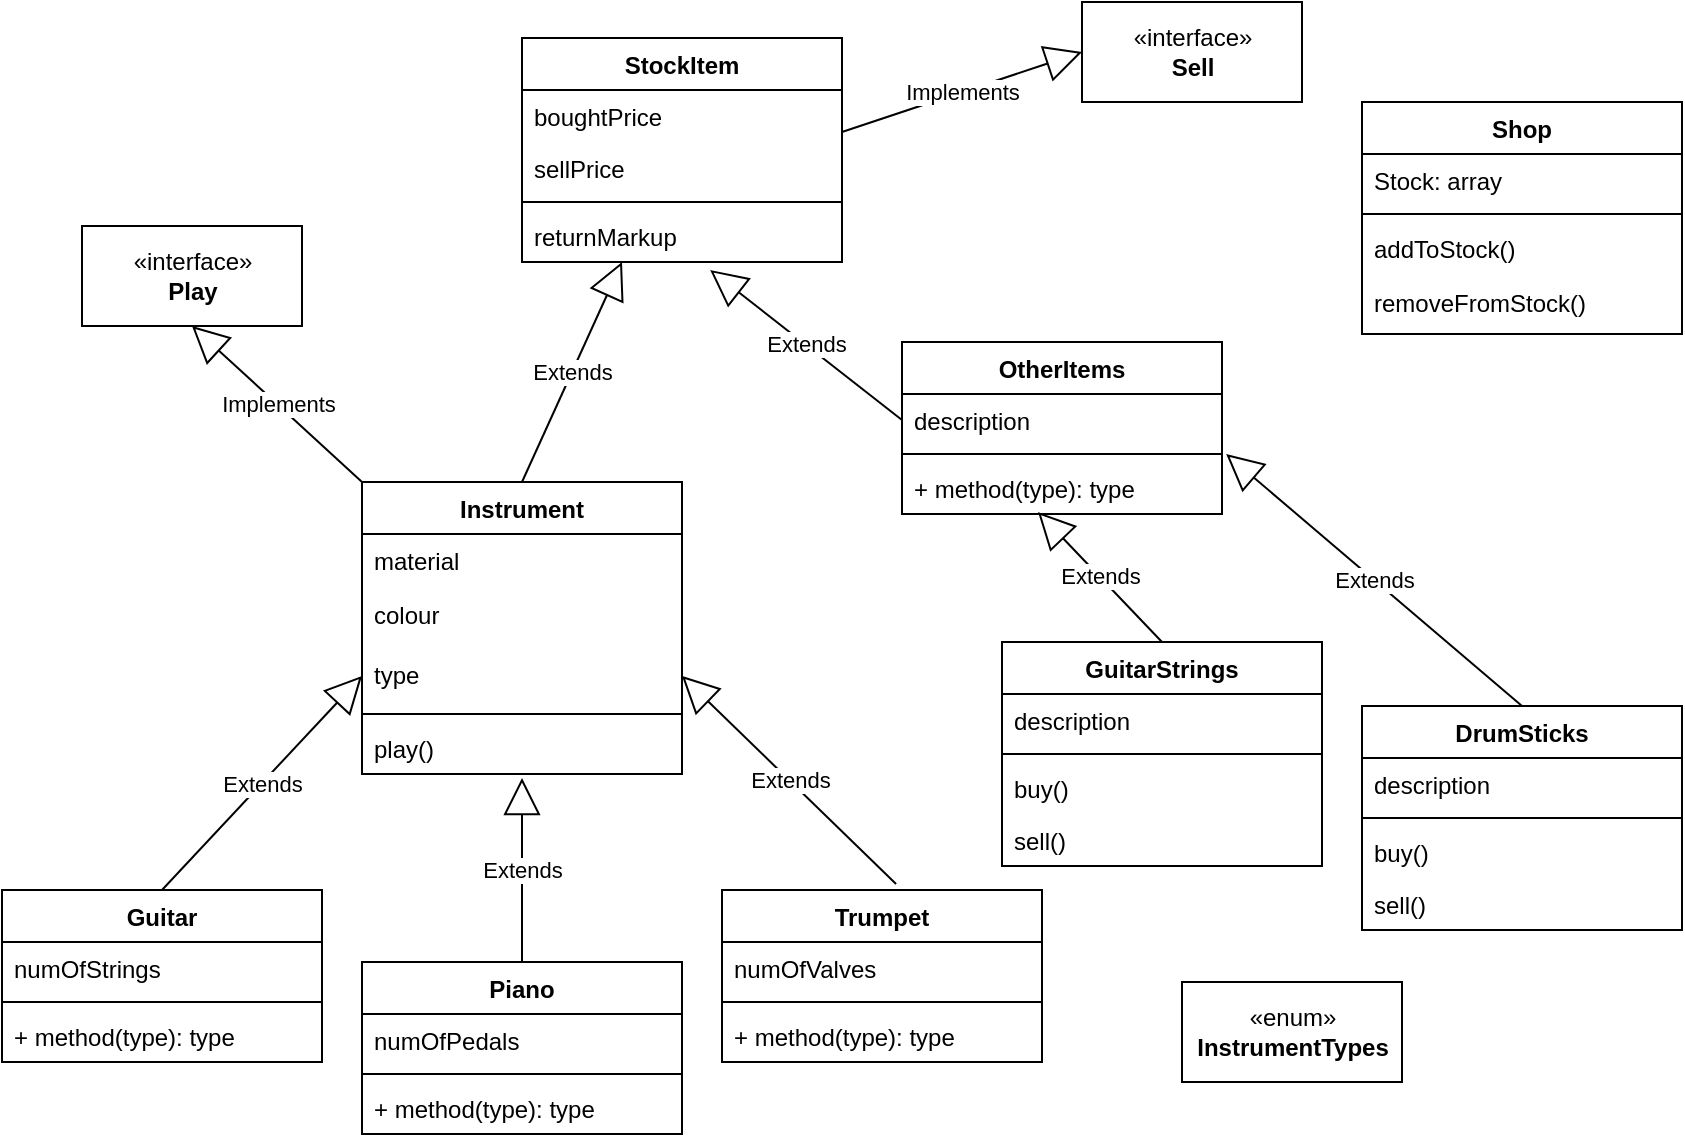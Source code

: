 <mxfile version="20.8.20" type="device"><diagram name="Page-1" id="hKq2u-TyJxjIlQHAIJCl"><mxGraphModel dx="954" dy="591" grid="1" gridSize="10" guides="1" tooltips="1" connect="1" arrows="1" fold="1" page="1" pageScale="1" pageWidth="827" pageHeight="1169" math="0" shadow="0"><root><mxCell id="0"/><mxCell id="1" parent="0"/><mxCell id="vynTbpbM66c-Oi8kTBZr-10" value="Shop" style="swimlane;fontStyle=1;align=center;verticalAlign=top;childLayout=stackLayout;horizontal=1;startSize=26;horizontalStack=0;resizeParent=1;resizeParentMax=0;resizeLast=0;collapsible=1;marginBottom=0;" vertex="1" parent="1"><mxGeometry x="710" y="120" width="160" height="116" as="geometry"/></mxCell><mxCell id="vynTbpbM66c-Oi8kTBZr-11" value="Stock: array" style="text;strokeColor=none;fillColor=none;align=left;verticalAlign=top;spacingLeft=4;spacingRight=4;overflow=hidden;rotatable=0;points=[[0,0.5],[1,0.5]];portConstraint=eastwest;" vertex="1" parent="vynTbpbM66c-Oi8kTBZr-10"><mxGeometry y="26" width="160" height="26" as="geometry"/></mxCell><mxCell id="vynTbpbM66c-Oi8kTBZr-12" value="" style="line;strokeWidth=1;fillColor=none;align=left;verticalAlign=middle;spacingTop=-1;spacingLeft=3;spacingRight=3;rotatable=0;labelPosition=right;points=[];portConstraint=eastwest;strokeColor=inherit;" vertex="1" parent="vynTbpbM66c-Oi8kTBZr-10"><mxGeometry y="52" width="160" height="8" as="geometry"/></mxCell><mxCell id="vynTbpbM66c-Oi8kTBZr-13" value="addToStock()" style="text;strokeColor=none;fillColor=none;align=left;verticalAlign=top;spacingLeft=4;spacingRight=4;overflow=hidden;rotatable=0;points=[[0,0.5],[1,0.5]];portConstraint=eastwest;" vertex="1" parent="vynTbpbM66c-Oi8kTBZr-10"><mxGeometry y="60" width="160" height="26" as="geometry"/></mxCell><mxCell id="vynTbpbM66c-Oi8kTBZr-9" value="removeFromStock()" style="text;strokeColor=none;fillColor=none;align=left;verticalAlign=middle;spacingLeft=4;spacingRight=4;overflow=hidden;points=[[0,0.5],[1,0.5]];portConstraint=eastwest;rotatable=0;whiteSpace=wrap;html=1;" vertex="1" parent="vynTbpbM66c-Oi8kTBZr-10"><mxGeometry y="86" width="160" height="30" as="geometry"/></mxCell><mxCell id="vynTbpbM66c-Oi8kTBZr-14" value="Instrument" style="swimlane;fontStyle=1;align=center;verticalAlign=top;childLayout=stackLayout;horizontal=1;startSize=26;horizontalStack=0;resizeParent=1;resizeParentMax=0;resizeLast=0;collapsible=1;marginBottom=0;" vertex="1" parent="1"><mxGeometry x="210" y="310" width="160" height="146" as="geometry"/></mxCell><mxCell id="vynTbpbM66c-Oi8kTBZr-15" value="material" style="text;strokeColor=none;fillColor=none;align=left;verticalAlign=top;spacingLeft=4;spacingRight=4;overflow=hidden;rotatable=0;points=[[0,0.5],[1,0.5]];portConstraint=eastwest;" vertex="1" parent="vynTbpbM66c-Oi8kTBZr-14"><mxGeometry y="26" width="160" height="26" as="geometry"/></mxCell><mxCell id="vynTbpbM66c-Oi8kTBZr-7" value="colour" style="text;strokeColor=none;fillColor=none;align=left;verticalAlign=middle;spacingLeft=4;spacingRight=4;overflow=hidden;points=[[0,0.5],[1,0.5]];portConstraint=eastwest;rotatable=0;whiteSpace=wrap;html=1;" vertex="1" parent="vynTbpbM66c-Oi8kTBZr-14"><mxGeometry y="52" width="160" height="30" as="geometry"/></mxCell><mxCell id="vynTbpbM66c-Oi8kTBZr-8" value="type" style="text;strokeColor=none;fillColor=none;align=left;verticalAlign=middle;spacingLeft=4;spacingRight=4;overflow=hidden;points=[[0,0.5],[1,0.5]];portConstraint=eastwest;rotatable=0;whiteSpace=wrap;html=1;" vertex="1" parent="vynTbpbM66c-Oi8kTBZr-14"><mxGeometry y="82" width="160" height="30" as="geometry"/></mxCell><mxCell id="vynTbpbM66c-Oi8kTBZr-16" value="" style="line;strokeWidth=1;fillColor=none;align=left;verticalAlign=middle;spacingTop=-1;spacingLeft=3;spacingRight=3;rotatable=0;labelPosition=right;points=[];portConstraint=eastwest;strokeColor=inherit;" vertex="1" parent="vynTbpbM66c-Oi8kTBZr-14"><mxGeometry y="112" width="160" height="8" as="geometry"/></mxCell><mxCell id="vynTbpbM66c-Oi8kTBZr-17" value="play()" style="text;strokeColor=none;fillColor=none;align=left;verticalAlign=top;spacingLeft=4;spacingRight=4;overflow=hidden;rotatable=0;points=[[0,0.5],[1,0.5]];portConstraint=eastwest;" vertex="1" parent="vynTbpbM66c-Oi8kTBZr-14"><mxGeometry y="120" width="160" height="26" as="geometry"/></mxCell><mxCell id="vynTbpbM66c-Oi8kTBZr-19" value="StockItem" style="swimlane;fontStyle=1;align=center;verticalAlign=top;childLayout=stackLayout;horizontal=1;startSize=26;horizontalStack=0;resizeParent=1;resizeParentMax=0;resizeLast=0;collapsible=1;marginBottom=0;" vertex="1" parent="1"><mxGeometry x="290" y="88" width="160" height="112" as="geometry"/></mxCell><mxCell id="vynTbpbM66c-Oi8kTBZr-20" value="boughtPrice" style="text;strokeColor=none;fillColor=none;align=left;verticalAlign=top;spacingLeft=4;spacingRight=4;overflow=hidden;rotatable=0;points=[[0,0.5],[1,0.5]];portConstraint=eastwest;" vertex="1" parent="vynTbpbM66c-Oi8kTBZr-19"><mxGeometry y="26" width="160" height="26" as="geometry"/></mxCell><mxCell id="vynTbpbM66c-Oi8kTBZr-24" value="sellPrice" style="text;strokeColor=none;fillColor=none;align=left;verticalAlign=top;spacingLeft=4;spacingRight=4;overflow=hidden;rotatable=0;points=[[0,0.5],[1,0.5]];portConstraint=eastwest;" vertex="1" parent="vynTbpbM66c-Oi8kTBZr-19"><mxGeometry y="52" width="160" height="26" as="geometry"/></mxCell><mxCell id="vynTbpbM66c-Oi8kTBZr-21" value="" style="line;strokeWidth=1;fillColor=none;align=left;verticalAlign=middle;spacingTop=-1;spacingLeft=3;spacingRight=3;rotatable=0;labelPosition=right;points=[];portConstraint=eastwest;strokeColor=inherit;" vertex="1" parent="vynTbpbM66c-Oi8kTBZr-19"><mxGeometry y="78" width="160" height="8" as="geometry"/></mxCell><mxCell id="vynTbpbM66c-Oi8kTBZr-75" value="returnMarkup" style="text;strokeColor=none;fillColor=none;align=left;verticalAlign=top;spacingLeft=4;spacingRight=4;overflow=hidden;rotatable=0;points=[[0,0.5],[1,0.5]];portConstraint=eastwest;" vertex="1" parent="vynTbpbM66c-Oi8kTBZr-19"><mxGeometry y="86" width="160" height="26" as="geometry"/></mxCell><mxCell id="vynTbpbM66c-Oi8kTBZr-25" value="GuitarStrings" style="swimlane;fontStyle=1;align=center;verticalAlign=top;childLayout=stackLayout;horizontal=1;startSize=26;horizontalStack=0;resizeParent=1;resizeParentMax=0;resizeLast=0;collapsible=1;marginBottom=0;" vertex="1" parent="1"><mxGeometry x="530" y="390" width="160" height="112" as="geometry"/></mxCell><mxCell id="vynTbpbM66c-Oi8kTBZr-26" value="description" style="text;strokeColor=none;fillColor=none;align=left;verticalAlign=top;spacingLeft=4;spacingRight=4;overflow=hidden;rotatable=0;points=[[0,0.5],[1,0.5]];portConstraint=eastwest;" vertex="1" parent="vynTbpbM66c-Oi8kTBZr-25"><mxGeometry y="26" width="160" height="26" as="geometry"/></mxCell><mxCell id="vynTbpbM66c-Oi8kTBZr-27" value="" style="line;strokeWidth=1;fillColor=none;align=left;verticalAlign=middle;spacingTop=-1;spacingLeft=3;spacingRight=3;rotatable=0;labelPosition=right;points=[];portConstraint=eastwest;strokeColor=inherit;" vertex="1" parent="vynTbpbM66c-Oi8kTBZr-25"><mxGeometry y="52" width="160" height="8" as="geometry"/></mxCell><mxCell id="vynTbpbM66c-Oi8kTBZr-28" value="buy()" style="text;strokeColor=none;fillColor=none;align=left;verticalAlign=top;spacingLeft=4;spacingRight=4;overflow=hidden;rotatable=0;points=[[0,0.5],[1,0.5]];portConstraint=eastwest;" vertex="1" parent="vynTbpbM66c-Oi8kTBZr-25"><mxGeometry y="60" width="160" height="26" as="geometry"/></mxCell><mxCell id="vynTbpbM66c-Oi8kTBZr-49" value="sell()" style="text;strokeColor=none;fillColor=none;align=left;verticalAlign=top;spacingLeft=4;spacingRight=4;overflow=hidden;rotatable=0;points=[[0,0.5],[1,0.5]];portConstraint=eastwest;" vertex="1" parent="vynTbpbM66c-Oi8kTBZr-25"><mxGeometry y="86" width="160" height="26" as="geometry"/></mxCell><mxCell id="vynTbpbM66c-Oi8kTBZr-29" value="Guitar" style="swimlane;fontStyle=1;align=center;verticalAlign=top;childLayout=stackLayout;horizontal=1;startSize=26;horizontalStack=0;resizeParent=1;resizeParentMax=0;resizeLast=0;collapsible=1;marginBottom=0;" vertex="1" parent="1"><mxGeometry x="30" y="514" width="160" height="86" as="geometry"/></mxCell><mxCell id="vynTbpbM66c-Oi8kTBZr-30" value="numOfStrings" style="text;strokeColor=none;fillColor=none;align=left;verticalAlign=top;spacingLeft=4;spacingRight=4;overflow=hidden;rotatable=0;points=[[0,0.5],[1,0.5]];portConstraint=eastwest;" vertex="1" parent="vynTbpbM66c-Oi8kTBZr-29"><mxGeometry y="26" width="160" height="26" as="geometry"/></mxCell><mxCell id="vynTbpbM66c-Oi8kTBZr-31" value="" style="line;strokeWidth=1;fillColor=none;align=left;verticalAlign=middle;spacingTop=-1;spacingLeft=3;spacingRight=3;rotatable=0;labelPosition=right;points=[];portConstraint=eastwest;strokeColor=inherit;" vertex="1" parent="vynTbpbM66c-Oi8kTBZr-29"><mxGeometry y="52" width="160" height="8" as="geometry"/></mxCell><mxCell id="vynTbpbM66c-Oi8kTBZr-32" value="+ method(type): type" style="text;strokeColor=none;fillColor=none;align=left;verticalAlign=top;spacingLeft=4;spacingRight=4;overflow=hidden;rotatable=0;points=[[0,0.5],[1,0.5]];portConstraint=eastwest;" vertex="1" parent="vynTbpbM66c-Oi8kTBZr-29"><mxGeometry y="60" width="160" height="26" as="geometry"/></mxCell><mxCell id="vynTbpbM66c-Oi8kTBZr-33" value="Piano" style="swimlane;fontStyle=1;align=center;verticalAlign=top;childLayout=stackLayout;horizontal=1;startSize=26;horizontalStack=0;resizeParent=1;resizeParentMax=0;resizeLast=0;collapsible=1;marginBottom=0;" vertex="1" parent="1"><mxGeometry x="210" y="550" width="160" height="86" as="geometry"/></mxCell><mxCell id="vynTbpbM66c-Oi8kTBZr-64" value="numOfPedals" style="text;strokeColor=none;fillColor=none;align=left;verticalAlign=top;spacingLeft=4;spacingRight=4;overflow=hidden;rotatable=0;points=[[0,0.5],[1,0.5]];portConstraint=eastwest;" vertex="1" parent="vynTbpbM66c-Oi8kTBZr-33"><mxGeometry y="26" width="160" height="26" as="geometry"/></mxCell><mxCell id="vynTbpbM66c-Oi8kTBZr-35" value="" style="line;strokeWidth=1;fillColor=none;align=left;verticalAlign=middle;spacingTop=-1;spacingLeft=3;spacingRight=3;rotatable=0;labelPosition=right;points=[];portConstraint=eastwest;strokeColor=inherit;" vertex="1" parent="vynTbpbM66c-Oi8kTBZr-33"><mxGeometry y="52" width="160" height="8" as="geometry"/></mxCell><mxCell id="vynTbpbM66c-Oi8kTBZr-36" value="+ method(type): type" style="text;strokeColor=none;fillColor=none;align=left;verticalAlign=top;spacingLeft=4;spacingRight=4;overflow=hidden;rotatable=0;points=[[0,0.5],[1,0.5]];portConstraint=eastwest;" vertex="1" parent="vynTbpbM66c-Oi8kTBZr-33"><mxGeometry y="60" width="160" height="26" as="geometry"/></mxCell><mxCell id="vynTbpbM66c-Oi8kTBZr-37" value="Trumpet" style="swimlane;fontStyle=1;align=center;verticalAlign=top;childLayout=stackLayout;horizontal=1;startSize=26;horizontalStack=0;resizeParent=1;resizeParentMax=0;resizeLast=0;collapsible=1;marginBottom=0;" vertex="1" parent="1"><mxGeometry x="390" y="514" width="160" height="86" as="geometry"/></mxCell><mxCell id="vynTbpbM66c-Oi8kTBZr-38" value="numOfValves" style="text;strokeColor=none;fillColor=none;align=left;verticalAlign=top;spacingLeft=4;spacingRight=4;overflow=hidden;rotatable=0;points=[[0,0.5],[1,0.5]];portConstraint=eastwest;" vertex="1" parent="vynTbpbM66c-Oi8kTBZr-37"><mxGeometry y="26" width="160" height="26" as="geometry"/></mxCell><mxCell id="vynTbpbM66c-Oi8kTBZr-39" value="" style="line;strokeWidth=1;fillColor=none;align=left;verticalAlign=middle;spacingTop=-1;spacingLeft=3;spacingRight=3;rotatable=0;labelPosition=right;points=[];portConstraint=eastwest;strokeColor=inherit;" vertex="1" parent="vynTbpbM66c-Oi8kTBZr-37"><mxGeometry y="52" width="160" height="8" as="geometry"/></mxCell><mxCell id="vynTbpbM66c-Oi8kTBZr-40" value="+ method(type): type" style="text;strokeColor=none;fillColor=none;align=left;verticalAlign=top;spacingLeft=4;spacingRight=4;overflow=hidden;rotatable=0;points=[[0,0.5],[1,0.5]];portConstraint=eastwest;" vertex="1" parent="vynTbpbM66c-Oi8kTBZr-37"><mxGeometry y="60" width="160" height="26" as="geometry"/></mxCell><mxCell id="vynTbpbM66c-Oi8kTBZr-41" value="Extends" style="endArrow=block;endSize=16;endFill=0;html=1;rounded=0;exitX=0.5;exitY=0;exitDx=0;exitDy=0;entryX=0;entryY=0.5;entryDx=0;entryDy=0;" edge="1" parent="1" source="vynTbpbM66c-Oi8kTBZr-29" target="vynTbpbM66c-Oi8kTBZr-8"><mxGeometry width="160" relative="1" as="geometry"><mxPoint x="330" y="300" as="sourcePoint"/><mxPoint x="490" y="300" as="targetPoint"/></mxGeometry></mxCell><mxCell id="vynTbpbM66c-Oi8kTBZr-42" value="Extends" style="endArrow=block;endSize=16;endFill=0;html=1;rounded=0;exitX=0.5;exitY=0;exitDx=0;exitDy=0;entryX=0.5;entryY=1.077;entryDx=0;entryDy=0;entryPerimeter=0;" edge="1" parent="1" source="vynTbpbM66c-Oi8kTBZr-33" target="vynTbpbM66c-Oi8kTBZr-17"><mxGeometry width="160" relative="1" as="geometry"><mxPoint x="330" y="300" as="sourcePoint"/><mxPoint x="490" y="300" as="targetPoint"/></mxGeometry></mxCell><mxCell id="vynTbpbM66c-Oi8kTBZr-43" value="Extends" style="endArrow=block;endSize=16;endFill=0;html=1;rounded=0;exitX=0.544;exitY=-0.035;exitDx=0;exitDy=0;exitPerimeter=0;entryX=1;entryY=0.5;entryDx=0;entryDy=0;" edge="1" parent="1" source="vynTbpbM66c-Oi8kTBZr-37" target="vynTbpbM66c-Oi8kTBZr-8"><mxGeometry width="160" relative="1" as="geometry"><mxPoint x="330" y="300" as="sourcePoint"/><mxPoint x="490" y="300" as="targetPoint"/></mxGeometry></mxCell><mxCell id="vynTbpbM66c-Oi8kTBZr-44" value="Extends" style="endArrow=block;endSize=16;endFill=0;html=1;rounded=0;exitX=0.5;exitY=0;exitDx=0;exitDy=0;" edge="1" parent="1" source="vynTbpbM66c-Oi8kTBZr-14"><mxGeometry width="160" relative="1" as="geometry"><mxPoint x="330" y="300" as="sourcePoint"/><mxPoint x="340" y="200" as="targetPoint"/></mxGeometry></mxCell><mxCell id="vynTbpbM66c-Oi8kTBZr-46" value="DrumSticks" style="swimlane;fontStyle=1;align=center;verticalAlign=top;childLayout=stackLayout;horizontal=1;startSize=26;horizontalStack=0;resizeParent=1;resizeParentMax=0;resizeLast=0;collapsible=1;marginBottom=0;" vertex="1" parent="1"><mxGeometry x="710" y="422" width="160" height="112" as="geometry"/></mxCell><mxCell id="vynTbpbM66c-Oi8kTBZr-47" value="description" style="text;strokeColor=none;fillColor=none;align=left;verticalAlign=top;spacingLeft=4;spacingRight=4;overflow=hidden;rotatable=0;points=[[0,0.5],[1,0.5]];portConstraint=eastwest;" vertex="1" parent="vynTbpbM66c-Oi8kTBZr-46"><mxGeometry y="26" width="160" height="26" as="geometry"/></mxCell><mxCell id="vynTbpbM66c-Oi8kTBZr-48" value="" style="line;strokeWidth=1;fillColor=none;align=left;verticalAlign=middle;spacingTop=-1;spacingLeft=3;spacingRight=3;rotatable=0;labelPosition=right;points=[];portConstraint=eastwest;strokeColor=inherit;" vertex="1" parent="vynTbpbM66c-Oi8kTBZr-46"><mxGeometry y="52" width="160" height="8" as="geometry"/></mxCell><mxCell id="vynTbpbM66c-Oi8kTBZr-50" value="buy()" style="text;strokeColor=none;fillColor=none;align=left;verticalAlign=top;spacingLeft=4;spacingRight=4;overflow=hidden;rotatable=0;points=[[0,0.5],[1,0.5]];portConstraint=eastwest;" vertex="1" parent="vynTbpbM66c-Oi8kTBZr-46"><mxGeometry y="60" width="160" height="26" as="geometry"/></mxCell><mxCell id="vynTbpbM66c-Oi8kTBZr-51" value="sell()" style="text;strokeColor=none;fillColor=none;align=left;verticalAlign=top;spacingLeft=4;spacingRight=4;overflow=hidden;rotatable=0;points=[[0,0.5],[1,0.5]];portConstraint=eastwest;" vertex="1" parent="vynTbpbM66c-Oi8kTBZr-46"><mxGeometry y="86" width="160" height="26" as="geometry"/></mxCell><mxCell id="vynTbpbM66c-Oi8kTBZr-52" value="«interface»&lt;br&gt;&lt;b&gt;Play&lt;/b&gt;" style="html=1;" vertex="1" parent="1"><mxGeometry x="70" y="182" width="110" height="50" as="geometry"/></mxCell><mxCell id="vynTbpbM66c-Oi8kTBZr-54" value="Implements" style="endArrow=block;endSize=16;endFill=0;html=1;rounded=0;entryX=0.5;entryY=1;entryDx=0;entryDy=0;exitX=0;exitY=0;exitDx=0;exitDy=0;" edge="1" parent="1" source="vynTbpbM66c-Oi8kTBZr-14" target="vynTbpbM66c-Oi8kTBZr-52"><mxGeometry width="160" relative="1" as="geometry"><mxPoint x="360" y="340" as="sourcePoint"/><mxPoint x="520" y="340" as="targetPoint"/></mxGeometry></mxCell><mxCell id="vynTbpbM66c-Oi8kTBZr-55" value="«interface»&lt;br&gt;&lt;b&gt;Sell&lt;/b&gt;" style="html=1;" vertex="1" parent="1"><mxGeometry x="570" y="70" width="110" height="50" as="geometry"/></mxCell><mxCell id="vynTbpbM66c-Oi8kTBZr-56" value="Implements" style="endArrow=block;endSize=16;endFill=0;html=1;rounded=0;entryX=0;entryY=0.5;entryDx=0;entryDy=0;exitX=1;exitY=0.808;exitDx=0;exitDy=0;exitPerimeter=0;" edge="1" parent="1" source="vynTbpbM66c-Oi8kTBZr-20" target="vynTbpbM66c-Oi8kTBZr-55"><mxGeometry width="160" relative="1" as="geometry"><mxPoint x="765" y="292" as="sourcePoint"/><mxPoint x="680" y="214" as="targetPoint"/></mxGeometry></mxCell><mxCell id="vynTbpbM66c-Oi8kTBZr-61" value="Extends" style="endArrow=block;endSize=16;endFill=0;html=1;rounded=0;exitX=0.5;exitY=0;exitDx=0;exitDy=0;entryX=0.425;entryY=0.962;entryDx=0;entryDy=0;entryPerimeter=0;" edge="1" parent="1" source="vynTbpbM66c-Oi8kTBZr-25" target="vynTbpbM66c-Oi8kTBZr-73"><mxGeometry width="160" relative="1" as="geometry"><mxPoint x="300" y="320" as="sourcePoint"/><mxPoint x="380" y="230" as="targetPoint"/></mxGeometry></mxCell><mxCell id="vynTbpbM66c-Oi8kTBZr-62" value="Extends" style="endArrow=block;endSize=16;endFill=0;html=1;rounded=0;exitX=0.5;exitY=0;exitDx=0;exitDy=0;entryX=1.013;entryY=-0.154;entryDx=0;entryDy=0;entryPerimeter=0;" edge="1" parent="1" source="vynTbpbM66c-Oi8kTBZr-46" target="vynTbpbM66c-Oi8kTBZr-73"><mxGeometry width="160" relative="1" as="geometry"><mxPoint x="310" y="330" as="sourcePoint"/><mxPoint x="396" y="245" as="targetPoint"/></mxGeometry></mxCell><mxCell id="vynTbpbM66c-Oi8kTBZr-69" value="«enum»&lt;br&gt;&lt;b&gt;InstrumentTypes&lt;/b&gt;" style="html=1;" vertex="1" parent="1"><mxGeometry x="620" y="560" width="110" height="50" as="geometry"/></mxCell><mxCell id="vynTbpbM66c-Oi8kTBZr-70" value="OtherItems" style="swimlane;fontStyle=1;align=center;verticalAlign=top;childLayout=stackLayout;horizontal=1;startSize=26;horizontalStack=0;resizeParent=1;resizeParentMax=0;resizeLast=0;collapsible=1;marginBottom=0;" vertex="1" parent="1"><mxGeometry x="480" y="240" width="160" height="86" as="geometry"/></mxCell><mxCell id="vynTbpbM66c-Oi8kTBZr-71" value="description" style="text;strokeColor=none;fillColor=none;align=left;verticalAlign=top;spacingLeft=4;spacingRight=4;overflow=hidden;rotatable=0;points=[[0,0.5],[1,0.5]];portConstraint=eastwest;" vertex="1" parent="vynTbpbM66c-Oi8kTBZr-70"><mxGeometry y="26" width="160" height="26" as="geometry"/></mxCell><mxCell id="vynTbpbM66c-Oi8kTBZr-72" value="" style="line;strokeWidth=1;fillColor=none;align=left;verticalAlign=middle;spacingTop=-1;spacingLeft=3;spacingRight=3;rotatable=0;labelPosition=right;points=[];portConstraint=eastwest;strokeColor=inherit;" vertex="1" parent="vynTbpbM66c-Oi8kTBZr-70"><mxGeometry y="52" width="160" height="8" as="geometry"/></mxCell><mxCell id="vynTbpbM66c-Oi8kTBZr-73" value="+ method(type): type" style="text;strokeColor=none;fillColor=none;align=left;verticalAlign=top;spacingLeft=4;spacingRight=4;overflow=hidden;rotatable=0;points=[[0,0.5],[1,0.5]];portConstraint=eastwest;" vertex="1" parent="vynTbpbM66c-Oi8kTBZr-70"><mxGeometry y="60" width="160" height="26" as="geometry"/></mxCell><mxCell id="vynTbpbM66c-Oi8kTBZr-74" value="Extends" style="endArrow=block;endSize=16;endFill=0;html=1;rounded=0;exitX=0;exitY=0.5;exitDx=0;exitDy=0;entryX=0.588;entryY=1.154;entryDx=0;entryDy=0;entryPerimeter=0;" edge="1" parent="1" source="vynTbpbM66c-Oi8kTBZr-71" target="vynTbpbM66c-Oi8kTBZr-75"><mxGeometry width="160" relative="1" as="geometry"><mxPoint x="300" y="320" as="sourcePoint"/><mxPoint x="390" y="180" as="targetPoint"/></mxGeometry></mxCell></root></mxGraphModel></diagram></mxfile>